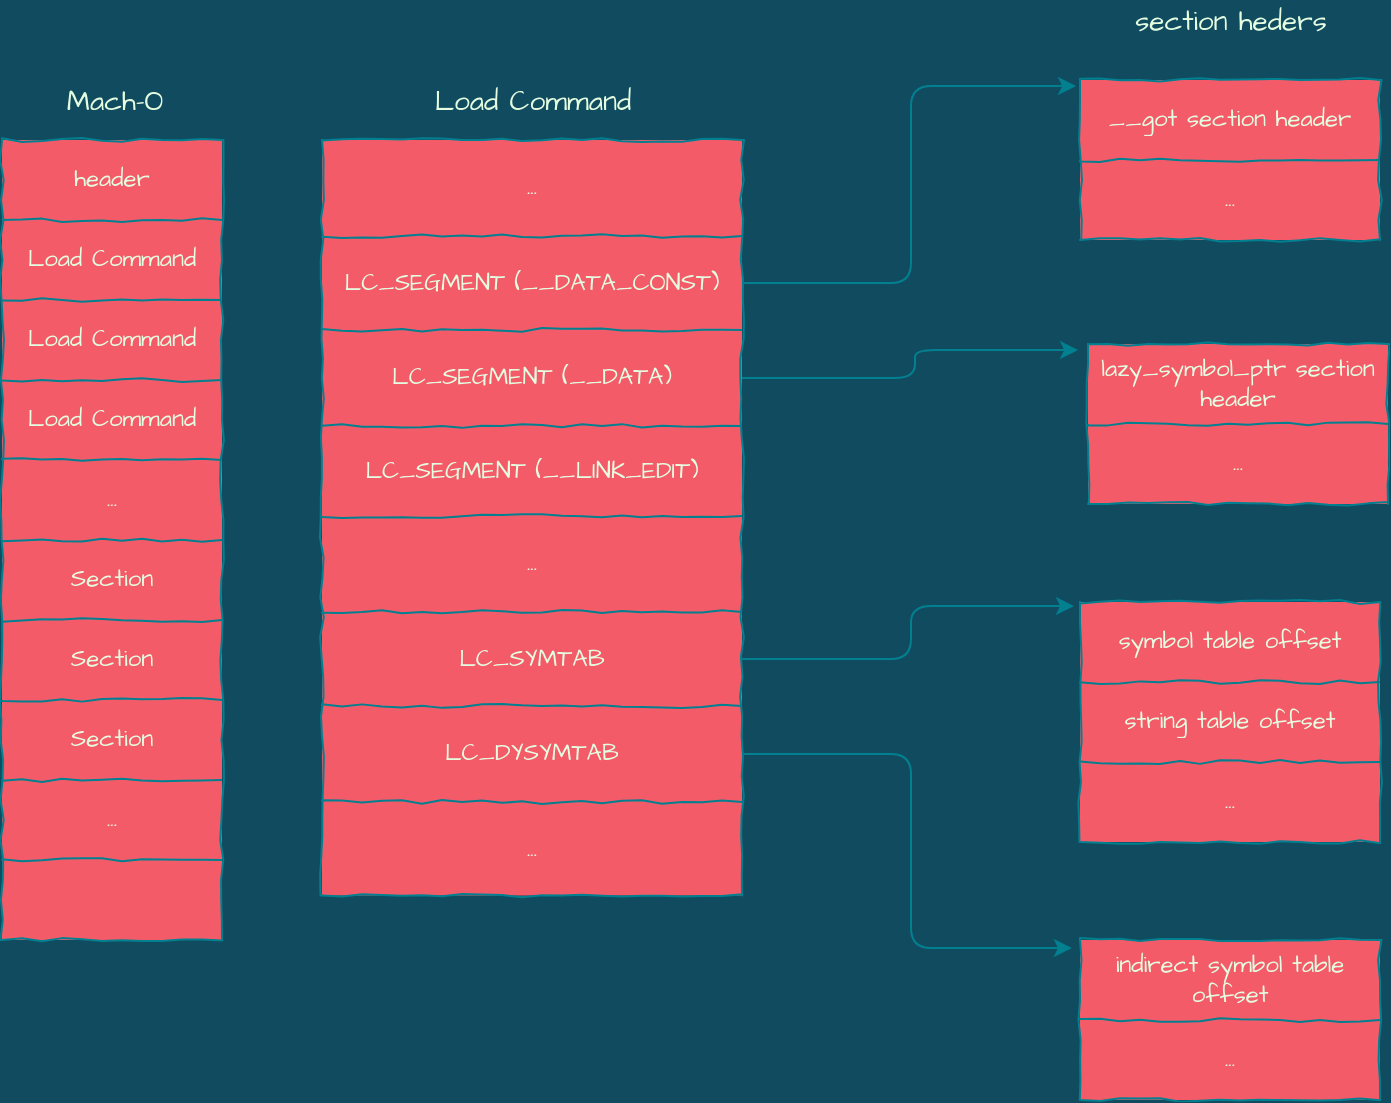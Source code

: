 <mxfile version="14.1.9" type="github" pages="2"><diagram id="kLP2BdOTn0ogQ7rsq4Yj" name="Page-1"><mxGraphModel dx="1176" dy="738" grid="1" gridSize="10" guides="1" tooltips="1" connect="1" arrows="1" fold="1" page="1" pageScale="1" pageWidth="827" pageHeight="1169" background="#114B5F" math="0" shadow="0"><root><mxCell id="0"/><mxCell id="1" parent="0"/><mxCell id="2Gsh4tW_Gu2w8K7v1lou-160" value="" style="shape=table;html=1;whiteSpace=wrap;startSize=0;container=1;collapsible=0;childLayout=tableLayout;comic=1;fillColor=#F45B69;strokeColor=#028090;fontColor=#E4FDE1;fontFamily=Architects Daughter;fontSource=https%3A%2F%2Ffonts.googleapis.com%2Fcss%3Ffamily%3DArchitects%2BDaughter;" parent="1" vertex="1"><mxGeometry x="633" y="262" width="150" height="80" as="geometry"/></mxCell><mxCell id="2Gsh4tW_Gu2w8K7v1lou-161" value="" style="shape=partialRectangle;html=1;whiteSpace=wrap;collapsible=0;dropTarget=0;pointerEvents=0;fillColor=none;top=0;left=0;bottom=0;right=0;points=[[0,0.5],[1,0.5]];portConstraint=eastwest;strokeColor=#028090;fontColor=#E4FDE1;" parent="2Gsh4tW_Gu2w8K7v1lou-160" vertex="1"><mxGeometry width="150" height="40" as="geometry"/></mxCell><mxCell id="2Gsh4tW_Gu2w8K7v1lou-162" value="lazy_symbol_ptr section header" style="shape=partialRectangle;html=1;whiteSpace=wrap;connectable=0;overflow=hidden;fillColor=none;top=0;left=0;bottom=0;right=0;strokeColor=#028090;fontColor=#E4FDE1;fontFamily=Architects Daughter;fontSource=https%3A%2F%2Ffonts.googleapis.com%2Fcss%3Ffamily%3DArchitects%2BDaughter;" parent="2Gsh4tW_Gu2w8K7v1lou-161" vertex="1"><mxGeometry width="150" height="40" as="geometry"/></mxCell><mxCell id="2Gsh4tW_Gu2w8K7v1lou-163" value="" style="shape=partialRectangle;html=1;whiteSpace=wrap;collapsible=0;dropTarget=0;pointerEvents=0;fillColor=none;top=0;left=0;bottom=0;right=0;points=[[0,0.5],[1,0.5]];portConstraint=eastwest;strokeColor=#028090;fontColor=#E4FDE1;" parent="2Gsh4tW_Gu2w8K7v1lou-160" vertex="1"><mxGeometry y="40" width="150" height="40" as="geometry"/></mxCell><mxCell id="2Gsh4tW_Gu2w8K7v1lou-164" value="..." style="shape=partialRectangle;html=1;whiteSpace=wrap;connectable=0;overflow=hidden;fillColor=none;top=0;left=0;bottom=0;right=0;strokeColor=#028090;fontColor=#E4FDE1;fontFamily=Architects Daughter;fontSource=https%3A%2F%2Ffonts.googleapis.com%2Fcss%3Ffamily%3DArchitects%2BDaughter;" parent="2Gsh4tW_Gu2w8K7v1lou-163" vertex="1"><mxGeometry width="150" height="40" as="geometry"/></mxCell><mxCell id="VxuPMkLRMoRYzOiPj_SF-3" value="" style="group" parent="1" vertex="1" connectable="0"><mxGeometry x="250" y="90" width="529" height="550" as="geometry"/></mxCell><mxCell id="2Gsh4tW_Gu2w8K7v1lou-52" value="" style="shape=table;html=1;whiteSpace=wrap;startSize=0;container=1;collapsible=0;childLayout=tableLayout;comic=1;fillColor=#F45B69;strokeColor=#028090;fontColor=#E4FDE1;fontFamily=Architects Daughter;fontSource=https%3A%2F%2Ffonts.googleapis.com%2Fcss%3Ffamily%3DArchitects%2BDaughter;" parent="VxuPMkLRMoRYzOiPj_SF-3" vertex="1"><mxGeometry y="70" width="210" height="377.75" as="geometry"/></mxCell><mxCell id="2Gsh4tW_Gu2w8K7v1lou-53" value="" style="shape=partialRectangle;html=1;whiteSpace=wrap;collapsible=0;dropTarget=0;pointerEvents=0;fillColor=none;top=0;left=0;bottom=0;right=0;points=[[0,0.5],[1,0.5]];portConstraint=eastwest;strokeColor=#028090;fontColor=#E4FDE1;" parent="2Gsh4tW_Gu2w8K7v1lou-52" vertex="1"><mxGeometry width="210" height="48" as="geometry"/></mxCell><mxCell id="2Gsh4tW_Gu2w8K7v1lou-54" value="..." style="shape=partialRectangle;html=1;whiteSpace=wrap;connectable=0;overflow=hidden;fillColor=none;top=0;left=0;bottom=0;right=0;strokeColor=#028090;fontColor=#E4FDE1;fontFamily=Architects Daughter;fontSource=https%3A%2F%2Ffonts.googleapis.com%2Fcss%3Ffamily%3DArchitects%2BDaughter;" parent="2Gsh4tW_Gu2w8K7v1lou-53" vertex="1"><mxGeometry width="210" height="48" as="geometry"/></mxCell><mxCell id="2Gsh4tW_Gu2w8K7v1lou-55" value="" style="shape=partialRectangle;html=1;whiteSpace=wrap;collapsible=0;dropTarget=0;pointerEvents=0;fillColor=none;top=0;left=0;bottom=0;right=0;points=[[0,0.5],[1,0.5]];portConstraint=eastwest;strokeColor=#028090;fontColor=#E4FDE1;" parent="2Gsh4tW_Gu2w8K7v1lou-52" vertex="1"><mxGeometry y="48" width="210" height="47" as="geometry"/></mxCell><mxCell id="2Gsh4tW_Gu2w8K7v1lou-56" value="LC_SEGMENT (__DATA_CONST)" style="shape=partialRectangle;html=1;whiteSpace=wrap;connectable=0;overflow=hidden;fillColor=none;top=0;left=0;bottom=0;right=0;strokeColor=#028090;fontColor=#E4FDE1;fontFamily=Architects Daughter;fontSource=https%3A%2F%2Ffonts.googleapis.com%2Fcss%3Ffamily%3DArchitects%2BDaughter;" parent="2Gsh4tW_Gu2w8K7v1lou-55" vertex="1"><mxGeometry width="210" height="47" as="geometry"/></mxCell><mxCell id="2Gsh4tW_Gu2w8K7v1lou-57" value="" style="shape=partialRectangle;html=1;whiteSpace=wrap;collapsible=0;dropTarget=0;pointerEvents=0;fillColor=none;top=0;left=0;bottom=0;right=0;points=[[0,0.5],[1,0.5]];portConstraint=eastwest;strokeColor=#028090;fontColor=#E4FDE1;" parent="2Gsh4tW_Gu2w8K7v1lou-52" vertex="1"><mxGeometry y="95" width="210" height="48" as="geometry"/></mxCell><mxCell id="2Gsh4tW_Gu2w8K7v1lou-58" value="LC_SEGMENT (__DATA)" style="shape=partialRectangle;html=1;whiteSpace=wrap;connectable=0;overflow=hidden;fillColor=none;top=0;left=0;bottom=0;right=0;strokeColor=#028090;fontColor=#E4FDE1;fontFamily=Architects Daughter;fontSource=https%3A%2F%2Ffonts.googleapis.com%2Fcss%3Ffamily%3DArchitects%2BDaughter;" parent="2Gsh4tW_Gu2w8K7v1lou-57" vertex="1"><mxGeometry width="210" height="48" as="geometry"/></mxCell><mxCell id="2Gsh4tW_Gu2w8K7v1lou-59" value="" style="shape=partialRectangle;html=1;whiteSpace=wrap;collapsible=0;dropTarget=0;pointerEvents=0;fillColor=none;top=0;left=0;bottom=0;right=0;points=[[0,0.5],[1,0.5]];portConstraint=eastwest;strokeColor=#028090;fontColor=#E4FDE1;" parent="2Gsh4tW_Gu2w8K7v1lou-52" vertex="1"><mxGeometry y="143" width="210" height="45" as="geometry"/></mxCell><mxCell id="2Gsh4tW_Gu2w8K7v1lou-60" value="LC_SEGMENT (__LINK_EDIT)" style="shape=partialRectangle;html=1;whiteSpace=wrap;connectable=0;overflow=hidden;fillColor=none;top=0;left=0;bottom=0;right=0;strokeColor=#028090;fontColor=#E4FDE1;fontFamily=Architects Daughter;fontSource=https%3A%2F%2Ffonts.googleapis.com%2Fcss%3Ffamily%3DArchitects%2BDaughter;" parent="2Gsh4tW_Gu2w8K7v1lou-59" vertex="1"><mxGeometry width="210" height="45" as="geometry"/></mxCell><mxCell id="2Gsh4tW_Gu2w8K7v1lou-61" value="" style="shape=partialRectangle;html=1;whiteSpace=wrap;collapsible=0;dropTarget=0;pointerEvents=0;fillColor=none;top=0;left=0;bottom=0;right=0;points=[[0,0.5],[1,0.5]];portConstraint=eastwest;strokeColor=#028090;fontColor=#E4FDE1;" parent="2Gsh4tW_Gu2w8K7v1lou-52" vertex="1"><mxGeometry y="188" width="210" height="48" as="geometry"/></mxCell><mxCell id="2Gsh4tW_Gu2w8K7v1lou-62" value="..." style="shape=partialRectangle;html=1;whiteSpace=wrap;connectable=0;overflow=hidden;fillColor=none;top=0;left=0;bottom=0;right=0;strokeColor=#028090;fontColor=#E4FDE1;fontFamily=Architects Daughter;fontSource=https%3A%2F%2Ffonts.googleapis.com%2Fcss%3Ffamily%3DArchitects%2BDaughter;" parent="2Gsh4tW_Gu2w8K7v1lou-61" vertex="1"><mxGeometry width="210" height="48" as="geometry"/></mxCell><mxCell id="2Gsh4tW_Gu2w8K7v1lou-63" value="" style="shape=partialRectangle;html=1;whiteSpace=wrap;collapsible=0;dropTarget=0;pointerEvents=0;fillColor=none;top=0;left=0;bottom=0;right=0;points=[[0,0.5],[1,0.5]];portConstraint=eastwest;strokeColor=#028090;fontColor=#E4FDE1;" parent="2Gsh4tW_Gu2w8K7v1lou-52" vertex="1"><mxGeometry y="236" width="210" height="47" as="geometry"/></mxCell><mxCell id="2Gsh4tW_Gu2w8K7v1lou-64" value="LC_SYMTAB" style="shape=partialRectangle;html=1;whiteSpace=wrap;connectable=0;overflow=hidden;fillColor=none;top=0;left=0;bottom=0;right=0;strokeColor=#028090;fontColor=#E4FDE1;fontFamily=Architects Daughter;fontSource=https%3A%2F%2Ffonts.googleapis.com%2Fcss%3Ffamily%3DArchitects%2BDaughter;" parent="2Gsh4tW_Gu2w8K7v1lou-63" vertex="1"><mxGeometry width="210" height="47" as="geometry"/></mxCell><mxCell id="2Gsh4tW_Gu2w8K7v1lou-65" value="" style="shape=partialRectangle;html=1;whiteSpace=wrap;collapsible=0;dropTarget=0;pointerEvents=0;fillColor=none;top=0;left=0;bottom=0;right=0;points=[[0,0.5],[1,0.5]];portConstraint=eastwest;strokeColor=#028090;fontColor=#E4FDE1;" parent="2Gsh4tW_Gu2w8K7v1lou-52" vertex="1"><mxGeometry y="283" width="210" height="48" as="geometry"/></mxCell><mxCell id="2Gsh4tW_Gu2w8K7v1lou-66" value="LC_DYSYMTAB" style="shape=partialRectangle;html=1;whiteSpace=wrap;connectable=0;overflow=hidden;fillColor=none;top=0;left=0;bottom=0;right=0;strokeColor=#028090;fontColor=#E4FDE1;fontFamily=Architects Daughter;fontSource=https%3A%2F%2Ffonts.googleapis.com%2Fcss%3Ffamily%3DArchitects%2BDaughter;" parent="2Gsh4tW_Gu2w8K7v1lou-65" vertex="1"><mxGeometry width="210" height="48" as="geometry"/></mxCell><mxCell id="2Gsh4tW_Gu2w8K7v1lou-95" style="shape=partialRectangle;html=1;whiteSpace=wrap;collapsible=0;dropTarget=0;pointerEvents=0;fillColor=none;top=0;left=0;bottom=0;right=0;points=[[0,0.5],[1,0.5]];portConstraint=eastwest;strokeColor=#028090;fontColor=#E4FDE1;" parent="2Gsh4tW_Gu2w8K7v1lou-52" vertex="1"><mxGeometry y="331" width="210" height="47" as="geometry"/></mxCell><mxCell id="2Gsh4tW_Gu2w8K7v1lou-96" value="..." style="shape=partialRectangle;html=1;whiteSpace=wrap;connectable=0;overflow=hidden;fillColor=none;top=0;left=0;bottom=0;right=0;strokeColor=#028090;fontColor=#E4FDE1;fontFamily=Architects Daughter;fontSource=https%3A%2F%2Ffonts.googleapis.com%2Fcss%3Ffamily%3DArchitects%2BDaughter;" parent="2Gsh4tW_Gu2w8K7v1lou-95" vertex="1"><mxGeometry width="210" height="47" as="geometry"/></mxCell><mxCell id="2Gsh4tW_Gu2w8K7v1lou-73" value="Load Command" style="text;html=1;align=center;verticalAlign=middle;resizable=0;points=[];autosize=1;fontFamily=Architects Daughter;fontColor=#E4FDE1;fontSize=14;" parent="VxuPMkLRMoRYzOiPj_SF-3" vertex="1"><mxGeometry x="51" y="40" width="108" height="21" as="geometry"/></mxCell><mxCell id="2Gsh4tW_Gu2w8K7v1lou-106" value="" style="shape=table;html=1;whiteSpace=wrap;startSize=0;container=1;collapsible=0;childLayout=tableLayout;comic=1;fillColor=#F45B69;strokeColor=#028090;fontColor=#E4FDE1;fontFamily=Architects Daughter;fontSource=https%3A%2F%2Ffonts.googleapis.com%2Fcss%3Ffamily%3DArchitects%2BDaughter;" parent="VxuPMkLRMoRYzOiPj_SF-3" vertex="1"><mxGeometry x="379" y="301" width="150" height="120" as="geometry"/></mxCell><mxCell id="2Gsh4tW_Gu2w8K7v1lou-107" value="" style="shape=partialRectangle;html=1;whiteSpace=wrap;collapsible=0;dropTarget=0;pointerEvents=0;fillColor=none;top=0;left=0;bottom=0;right=0;points=[[0,0.5],[1,0.5]];portConstraint=eastwest;strokeColor=#028090;fontColor=#E4FDE1;" parent="2Gsh4tW_Gu2w8K7v1lou-106" vertex="1"><mxGeometry width="150" height="40" as="geometry"/></mxCell><mxCell id="2Gsh4tW_Gu2w8K7v1lou-108" value="symbol table offset" style="shape=partialRectangle;html=1;whiteSpace=wrap;connectable=0;overflow=hidden;fillColor=none;top=0;left=0;bottom=0;right=0;strokeColor=#028090;fontColor=#E4FDE1;fontFamily=Architects Daughter;fontSource=https%3A%2F%2Ffonts.googleapis.com%2Fcss%3Ffamily%3DArchitects%2BDaughter;" parent="2Gsh4tW_Gu2w8K7v1lou-107" vertex="1"><mxGeometry width="150" height="40" as="geometry"/></mxCell><mxCell id="2Gsh4tW_Gu2w8K7v1lou-109" value="" style="shape=partialRectangle;html=1;whiteSpace=wrap;collapsible=0;dropTarget=0;pointerEvents=0;fillColor=none;top=0;left=0;bottom=0;right=0;points=[[0,0.5],[1,0.5]];portConstraint=eastwest;strokeColor=#028090;fontColor=#E4FDE1;" parent="2Gsh4tW_Gu2w8K7v1lou-106" vertex="1"><mxGeometry y="40" width="150" height="40" as="geometry"/></mxCell><mxCell id="2Gsh4tW_Gu2w8K7v1lou-110" value="string table offset" style="shape=partialRectangle;html=1;whiteSpace=wrap;connectable=0;overflow=hidden;fillColor=none;top=0;left=0;bottom=0;right=0;strokeColor=#028090;fontColor=#E4FDE1;fontFamily=Architects Daughter;fontSource=https%3A%2F%2Ffonts.googleapis.com%2Fcss%3Ffamily%3DArchitects%2BDaughter;" parent="2Gsh4tW_Gu2w8K7v1lou-109" vertex="1"><mxGeometry width="150" height="40" as="geometry"/></mxCell><mxCell id="2Gsh4tW_Gu2w8K7v1lou-111" value="" style="shape=partialRectangle;html=1;whiteSpace=wrap;collapsible=0;dropTarget=0;pointerEvents=0;fillColor=none;top=0;left=0;bottom=0;right=0;points=[[0,0.5],[1,0.5]];portConstraint=eastwest;strokeColor=#028090;fontColor=#E4FDE1;" parent="2Gsh4tW_Gu2w8K7v1lou-106" vertex="1"><mxGeometry y="80" width="150" height="40" as="geometry"/></mxCell><mxCell id="2Gsh4tW_Gu2w8K7v1lou-112" value="..." style="shape=partialRectangle;html=1;whiteSpace=wrap;connectable=0;overflow=hidden;fillColor=none;top=0;left=0;bottom=0;right=0;strokeColor=#028090;fontColor=#E4FDE1;fontFamily=Architects Daughter;fontSource=https%3A%2F%2Ffonts.googleapis.com%2Fcss%3Ffamily%3DArchitects%2BDaughter;" parent="2Gsh4tW_Gu2w8K7v1lou-111" vertex="1"><mxGeometry width="150" height="40" as="geometry"/></mxCell><mxCell id="2Gsh4tW_Gu2w8K7v1lou-134" value="" style="shape=table;html=1;whiteSpace=wrap;startSize=0;container=1;collapsible=0;childLayout=tableLayout;comic=1;fillColor=#F45B69;strokeColor=#028090;fontColor=#E4FDE1;fontFamily=Architects Daughter;fontSource=https%3A%2F%2Ffonts.googleapis.com%2Fcss%3Ffamily%3DArchitects%2BDaughter;" parent="VxuPMkLRMoRYzOiPj_SF-3" vertex="1"><mxGeometry x="379" y="470" width="150" height="80" as="geometry"/></mxCell><mxCell id="2Gsh4tW_Gu2w8K7v1lou-135" value="" style="shape=partialRectangle;html=1;whiteSpace=wrap;collapsible=0;dropTarget=0;pointerEvents=0;fillColor=none;top=0;left=0;bottom=0;right=0;points=[[0,0.5],[1,0.5]];portConstraint=eastwest;strokeColor=#028090;fontColor=#E4FDE1;" parent="2Gsh4tW_Gu2w8K7v1lou-134" vertex="1"><mxGeometry width="150" height="40" as="geometry"/></mxCell><mxCell id="2Gsh4tW_Gu2w8K7v1lou-136" value="indirect symbol table offset" style="shape=partialRectangle;html=1;whiteSpace=wrap;connectable=0;overflow=hidden;fillColor=none;top=0;left=0;bottom=0;right=0;strokeColor=#028090;fontColor=#E4FDE1;fontFamily=Architects Daughter;fontSource=https%3A%2F%2Ffonts.googleapis.com%2Fcss%3Ffamily%3DArchitects%2BDaughter;" parent="2Gsh4tW_Gu2w8K7v1lou-135" vertex="1"><mxGeometry width="150" height="40" as="geometry"/></mxCell><mxCell id="2Gsh4tW_Gu2w8K7v1lou-137" value="" style="shape=partialRectangle;html=1;whiteSpace=wrap;collapsible=0;dropTarget=0;pointerEvents=0;fillColor=none;top=0;left=0;bottom=0;right=0;points=[[0,0.5],[1,0.5]];portConstraint=eastwest;strokeColor=#028090;fontColor=#E4FDE1;" parent="2Gsh4tW_Gu2w8K7v1lou-134" vertex="1"><mxGeometry y="40" width="150" height="40" as="geometry"/></mxCell><mxCell id="2Gsh4tW_Gu2w8K7v1lou-138" value="..." style="shape=partialRectangle;html=1;whiteSpace=wrap;connectable=0;overflow=hidden;fillColor=none;top=0;left=0;bottom=0;right=0;strokeColor=#028090;fontColor=#E4FDE1;fontFamily=Architects Daughter;fontSource=https%3A%2F%2Ffonts.googleapis.com%2Fcss%3Ffamily%3DArchitects%2BDaughter;" parent="2Gsh4tW_Gu2w8K7v1lou-137" vertex="1"><mxGeometry width="150" height="40" as="geometry"/></mxCell><mxCell id="2Gsh4tW_Gu2w8K7v1lou-141" style="edgeStyle=orthogonalEdgeStyle;curved=0;rounded=1;sketch=0;orthogonalLoop=1;jettySize=auto;html=1;exitX=1;exitY=0.5;exitDx=0;exitDy=0;entryX=-0.027;entryY=0.1;entryDx=0;entryDy=0;entryPerimeter=0;strokeColor=#028090;fillColor=#F45B69;fontFamily=Architects Daughter;fontSource=https%3A%2F%2Ffonts.googleapis.com%2Fcss%3Ffamily%3DArchitects%2BDaughter;fontColor=#E4FDE1;labelBackgroundColor=#114B5F;" parent="VxuPMkLRMoRYzOiPj_SF-3" source="2Gsh4tW_Gu2w8K7v1lou-65" target="2Gsh4tW_Gu2w8K7v1lou-135" edge="1"><mxGeometry relative="1" as="geometry"/></mxCell><mxCell id="2Gsh4tW_Gu2w8K7v1lou-142" value="" style="shape=table;html=1;whiteSpace=wrap;startSize=0;container=1;collapsible=0;childLayout=tableLayout;comic=1;fillColor=#F45B69;strokeColor=#028090;fontColor=#E4FDE1;fontFamily=Architects Daughter;fontSource=https%3A%2F%2Ffonts.googleapis.com%2Fcss%3Ffamily%3DArchitects%2BDaughter;" parent="VxuPMkLRMoRYzOiPj_SF-3" vertex="1"><mxGeometry x="379" y="40" width="150" height="80" as="geometry"/></mxCell><mxCell id="2Gsh4tW_Gu2w8K7v1lou-143" value="" style="shape=partialRectangle;html=1;whiteSpace=wrap;collapsible=0;dropTarget=0;pointerEvents=0;fillColor=none;top=0;left=0;bottom=0;right=0;points=[[0,0.5],[1,0.5]];portConstraint=eastwest;strokeColor=#028090;fontColor=#E4FDE1;" parent="2Gsh4tW_Gu2w8K7v1lou-142" vertex="1"><mxGeometry width="150" height="40" as="geometry"/></mxCell><mxCell id="2Gsh4tW_Gu2w8K7v1lou-144" value="__got section header" style="shape=partialRectangle;html=1;whiteSpace=wrap;connectable=0;overflow=hidden;fillColor=none;top=0;left=0;bottom=0;right=0;strokeColor=#028090;fontColor=#E4FDE1;fontFamily=Architects Daughter;fontSource=https%3A%2F%2Ffonts.googleapis.com%2Fcss%3Ffamily%3DArchitects%2BDaughter;" parent="2Gsh4tW_Gu2w8K7v1lou-143" vertex="1"><mxGeometry width="150" height="40" as="geometry"/></mxCell><mxCell id="2Gsh4tW_Gu2w8K7v1lou-145" value="" style="shape=partialRectangle;html=1;whiteSpace=wrap;collapsible=0;dropTarget=0;pointerEvents=0;fillColor=none;top=0;left=0;bottom=0;right=0;points=[[0,0.5],[1,0.5]];portConstraint=eastwest;strokeColor=#028090;fontColor=#E4FDE1;" parent="2Gsh4tW_Gu2w8K7v1lou-142" vertex="1"><mxGeometry y="40" width="150" height="40" as="geometry"/></mxCell><mxCell id="2Gsh4tW_Gu2w8K7v1lou-146" value="..." style="shape=partialRectangle;html=1;whiteSpace=wrap;connectable=0;overflow=hidden;fillColor=none;top=0;left=0;bottom=0;right=0;strokeColor=#028090;fontColor=#E4FDE1;fontFamily=Architects Daughter;fontSource=https%3A%2F%2Ffonts.googleapis.com%2Fcss%3Ffamily%3DArchitects%2BDaughter;" parent="2Gsh4tW_Gu2w8K7v1lou-145" vertex="1"><mxGeometry width="150" height="40" as="geometry"/></mxCell><mxCell id="2Gsh4tW_Gu2w8K7v1lou-152" value="section heders" style="text;html=1;align=center;verticalAlign=middle;resizable=0;points=[];autosize=1;fontFamily=Architects Daughter;fontColor=#E4FDE1;fontSize=14;" parent="VxuPMkLRMoRYzOiPj_SF-3" vertex="1"><mxGeometry x="401" width="106" height="21" as="geometry"/></mxCell><mxCell id="ad9JoqVfY1pqHOv-W9It-1" style="edgeStyle=orthogonalEdgeStyle;curved=0;rounded=1;sketch=0;orthogonalLoop=1;jettySize=auto;html=1;exitX=1;exitY=0.5;exitDx=0;exitDy=0;entryX=-0.02;entryY=0.05;entryDx=0;entryDy=0;strokeColor=#028090;fillColor=#F45B69;fontFamily=Architects Daughter;fontSource=https%3A%2F%2Ffonts.googleapis.com%2Fcss%3Ffamily%3DArchitects%2BDaughter;fontColor=#E4FDE1;entryPerimeter=0;labelBackgroundColor=#114B5F;" parent="VxuPMkLRMoRYzOiPj_SF-3" source="2Gsh4tW_Gu2w8K7v1lou-63" target="2Gsh4tW_Gu2w8K7v1lou-107" edge="1"><mxGeometry relative="1" as="geometry"/></mxCell><mxCell id="ad9JoqVfY1pqHOv-W9It-3" style="edgeStyle=orthogonalEdgeStyle;curved=0;rounded=1;sketch=0;orthogonalLoop=1;jettySize=auto;html=1;exitX=1;exitY=0.5;exitDx=0;exitDy=0;entryX=-0.033;entryY=0.075;entryDx=0;entryDy=0;strokeColor=#028090;fillColor=#F45B69;fontFamily=Architects Daughter;fontSource=https%3A%2F%2Ffonts.googleapis.com%2Fcss%3Ffamily%3DArchitects%2BDaughter;fontColor=#E4FDE1;entryPerimeter=0;labelBackgroundColor=#114B5F;" parent="VxuPMkLRMoRYzOiPj_SF-3" source="2Gsh4tW_Gu2w8K7v1lou-57" target="2Gsh4tW_Gu2w8K7v1lou-161" edge="1"><mxGeometry relative="1" as="geometry"/></mxCell><mxCell id="9oApFqxwMHWe4sm1-NYA-7" style="edgeStyle=orthogonalEdgeStyle;curved=0;rounded=1;sketch=0;orthogonalLoop=1;jettySize=auto;html=1;exitX=1;exitY=0.5;exitDx=0;exitDy=0;entryX=-0.013;entryY=0.075;entryDx=0;entryDy=0;entryPerimeter=0;strokeColor=#028090;fillColor=#F45B69;fontColor=#E4FDE1;labelBackgroundColor=#114B5F;" parent="VxuPMkLRMoRYzOiPj_SF-3" source="2Gsh4tW_Gu2w8K7v1lou-55" target="2Gsh4tW_Gu2w8K7v1lou-143" edge="1"><mxGeometry relative="1" as="geometry"/></mxCell><mxCell id="VxuPMkLRMoRYzOiPj_SF-4" value="" style="group" parent="1" vertex="1" connectable="0"><mxGeometry x="90" y="129" width="110" height="431" as="geometry"/></mxCell><mxCell id="2Gsh4tW_Gu2w8K7v1lou-30" value="" style="shape=table;html=1;whiteSpace=wrap;startSize=0;container=1;collapsible=0;childLayout=tableLayout;comic=1;fillColor=#F45B69;strokeColor=#028090;fontColor=#E4FDE1;fontFamily=Architects Daughter;fontSource=https%3A%2F%2Ffonts.googleapis.com%2Fcss%3Ffamily%3DArchitects%2BDaughter;" parent="VxuPMkLRMoRYzOiPj_SF-4" vertex="1"><mxGeometry y="31" width="110" height="400" as="geometry"/></mxCell><mxCell id="2Gsh4tW_Gu2w8K7v1lou-31" value="" style="shape=partialRectangle;html=1;whiteSpace=wrap;collapsible=0;dropTarget=0;pointerEvents=0;fillColor=none;top=0;left=0;bottom=0;right=0;points=[[0,0.5],[1,0.5]];portConstraint=eastwest;strokeColor=#028090;fontColor=#E4FDE1;" parent="2Gsh4tW_Gu2w8K7v1lou-30" vertex="1"><mxGeometry width="110" height="40" as="geometry"/></mxCell><mxCell id="2Gsh4tW_Gu2w8K7v1lou-32" value="header" style="shape=partialRectangle;html=1;whiteSpace=wrap;connectable=0;overflow=hidden;fillColor=none;top=0;left=0;bottom=0;right=0;strokeColor=#028090;fontColor=#E4FDE1;fontFamily=Architects Daughter;fontSource=https%3A%2F%2Ffonts.googleapis.com%2Fcss%3Ffamily%3DArchitects%2BDaughter;" parent="2Gsh4tW_Gu2w8K7v1lou-31" vertex="1"><mxGeometry width="110" height="40" as="geometry"/></mxCell><mxCell id="2Gsh4tW_Gu2w8K7v1lou-33" value="" style="shape=partialRectangle;html=1;whiteSpace=wrap;collapsible=0;dropTarget=0;pointerEvents=0;fillColor=none;top=0;left=0;bottom=0;right=0;points=[[0,0.5],[1,0.5]];portConstraint=eastwest;strokeColor=#028090;fontColor=#E4FDE1;" parent="2Gsh4tW_Gu2w8K7v1lou-30" vertex="1"><mxGeometry y="40" width="110" height="40" as="geometry"/></mxCell><mxCell id="2Gsh4tW_Gu2w8K7v1lou-34" value="Load Command" style="shape=partialRectangle;html=1;whiteSpace=wrap;connectable=0;overflow=hidden;fillColor=none;top=0;left=0;bottom=0;right=0;strokeColor=#028090;fontColor=#E4FDE1;fontFamily=Architects Daughter;fontSource=https%3A%2F%2Ffonts.googleapis.com%2Fcss%3Ffamily%3DArchitects%2BDaughter;" parent="2Gsh4tW_Gu2w8K7v1lou-33" vertex="1"><mxGeometry width="110" height="40" as="geometry"/></mxCell><mxCell id="2Gsh4tW_Gu2w8K7v1lou-35" value="" style="shape=partialRectangle;html=1;whiteSpace=wrap;collapsible=0;dropTarget=0;pointerEvents=0;fillColor=none;top=0;left=0;bottom=0;right=0;points=[[0,0.5],[1,0.5]];portConstraint=eastwest;strokeColor=#028090;fontColor=#E4FDE1;" parent="2Gsh4tW_Gu2w8K7v1lou-30" vertex="1"><mxGeometry y="80" width="110" height="40" as="geometry"/></mxCell><mxCell id="2Gsh4tW_Gu2w8K7v1lou-36" value="Load Command" style="shape=partialRectangle;html=1;whiteSpace=wrap;connectable=0;overflow=hidden;fillColor=none;top=0;left=0;bottom=0;right=0;strokeColor=#028090;fontColor=#E4FDE1;fontFamily=Architects Daughter;fontSource=https%3A%2F%2Ffonts.googleapis.com%2Fcss%3Ffamily%3DArchitects%2BDaughter;" parent="2Gsh4tW_Gu2w8K7v1lou-35" vertex="1"><mxGeometry width="110" height="40" as="geometry"/></mxCell><mxCell id="2Gsh4tW_Gu2w8K7v1lou-37" value="" style="shape=partialRectangle;html=1;whiteSpace=wrap;collapsible=0;dropTarget=0;pointerEvents=0;fillColor=none;top=0;left=0;bottom=0;right=0;points=[[0,0.5],[1,0.5]];portConstraint=eastwest;strokeColor=#028090;fontColor=#E4FDE1;" parent="2Gsh4tW_Gu2w8K7v1lou-30" vertex="1"><mxGeometry y="120" width="110" height="40" as="geometry"/></mxCell><mxCell id="2Gsh4tW_Gu2w8K7v1lou-38" value="Load Command" style="shape=partialRectangle;html=1;whiteSpace=wrap;connectable=0;overflow=hidden;fillColor=none;top=0;left=0;bottom=0;right=0;strokeColor=#028090;fontColor=#E4FDE1;fontFamily=Architects Daughter;fontSource=https%3A%2F%2Ffonts.googleapis.com%2Fcss%3Ffamily%3DArchitects%2BDaughter;" parent="2Gsh4tW_Gu2w8K7v1lou-37" vertex="1"><mxGeometry width="110" height="40" as="geometry"/></mxCell><mxCell id="2Gsh4tW_Gu2w8K7v1lou-39" value="" style="shape=partialRectangle;html=1;whiteSpace=wrap;collapsible=0;dropTarget=0;pointerEvents=0;fillColor=none;top=0;left=0;bottom=0;right=0;points=[[0,0.5],[1,0.5]];portConstraint=eastwest;strokeColor=#028090;fontColor=#E4FDE1;" parent="2Gsh4tW_Gu2w8K7v1lou-30" vertex="1"><mxGeometry y="160" width="110" height="40" as="geometry"/></mxCell><mxCell id="2Gsh4tW_Gu2w8K7v1lou-40" value="..." style="shape=partialRectangle;html=1;whiteSpace=wrap;connectable=0;overflow=hidden;fillColor=none;top=0;left=0;bottom=0;right=0;strokeColor=#028090;fontColor=#E4FDE1;fontFamily=Architects Daughter;fontSource=https%3A%2F%2Ffonts.googleapis.com%2Fcss%3Ffamily%3DArchitects%2BDaughter;" parent="2Gsh4tW_Gu2w8K7v1lou-39" vertex="1"><mxGeometry width="110" height="40" as="geometry"/></mxCell><mxCell id="2Gsh4tW_Gu2w8K7v1lou-41" value="" style="shape=partialRectangle;html=1;whiteSpace=wrap;collapsible=0;dropTarget=0;pointerEvents=0;fillColor=none;top=0;left=0;bottom=0;right=0;points=[[0,0.5],[1,0.5]];portConstraint=eastwest;strokeColor=#028090;fontColor=#E4FDE1;" parent="2Gsh4tW_Gu2w8K7v1lou-30" vertex="1"><mxGeometry y="200" width="110" height="40" as="geometry"/></mxCell><mxCell id="2Gsh4tW_Gu2w8K7v1lou-42" value="Section" style="shape=partialRectangle;html=1;whiteSpace=wrap;connectable=0;overflow=hidden;fillColor=none;top=0;left=0;bottom=0;right=0;strokeColor=#028090;fontColor=#E4FDE1;fontFamily=Architects Daughter;fontSource=https%3A%2F%2Ffonts.googleapis.com%2Fcss%3Ffamily%3DArchitects%2BDaughter;" parent="2Gsh4tW_Gu2w8K7v1lou-41" vertex="1"><mxGeometry width="110" height="40" as="geometry"/></mxCell><mxCell id="2Gsh4tW_Gu2w8K7v1lou-43" value="" style="shape=partialRectangle;html=1;whiteSpace=wrap;collapsible=0;dropTarget=0;pointerEvents=0;fillColor=none;top=0;left=0;bottom=0;right=0;points=[[0,0.5],[1,0.5]];portConstraint=eastwest;strokeColor=#028090;fontColor=#E4FDE1;" parent="2Gsh4tW_Gu2w8K7v1lou-30" vertex="1"><mxGeometry y="240" width="110" height="40" as="geometry"/></mxCell><mxCell id="2Gsh4tW_Gu2w8K7v1lou-44" value="Section" style="shape=partialRectangle;html=1;whiteSpace=wrap;connectable=0;overflow=hidden;fillColor=none;top=0;left=0;bottom=0;right=0;strokeColor=#028090;fontColor=#E4FDE1;fontFamily=Architects Daughter;fontSource=https%3A%2F%2Ffonts.googleapis.com%2Fcss%3Ffamily%3DArchitects%2BDaughter;" parent="2Gsh4tW_Gu2w8K7v1lou-43" vertex="1"><mxGeometry width="110" height="40" as="geometry"/></mxCell><mxCell id="2Gsh4tW_Gu2w8K7v1lou-45" value="" style="shape=partialRectangle;html=1;whiteSpace=wrap;collapsible=0;dropTarget=0;pointerEvents=0;fillColor=none;top=0;left=0;bottom=0;right=0;points=[[0,0.5],[1,0.5]];portConstraint=eastwest;strokeColor=#028090;fontColor=#E4FDE1;" parent="2Gsh4tW_Gu2w8K7v1lou-30" vertex="1"><mxGeometry y="280" width="110" height="40" as="geometry"/></mxCell><mxCell id="2Gsh4tW_Gu2w8K7v1lou-46" value="Section" style="shape=partialRectangle;html=1;whiteSpace=wrap;connectable=0;overflow=hidden;fillColor=none;top=0;left=0;bottom=0;right=0;strokeColor=#028090;fontColor=#E4FDE1;fontFamily=Architects Daughter;fontSource=https%3A%2F%2Ffonts.googleapis.com%2Fcss%3Ffamily%3DArchitects%2BDaughter;" parent="2Gsh4tW_Gu2w8K7v1lou-45" vertex="1"><mxGeometry width="110" height="40" as="geometry"/></mxCell><mxCell id="2Gsh4tW_Gu2w8K7v1lou-47" value="" style="shape=partialRectangle;html=1;whiteSpace=wrap;collapsible=0;dropTarget=0;pointerEvents=0;fillColor=none;top=0;left=0;bottom=0;right=0;points=[[0,0.5],[1,0.5]];portConstraint=eastwest;strokeColor=#028090;fontColor=#E4FDE1;" parent="2Gsh4tW_Gu2w8K7v1lou-30" vertex="1"><mxGeometry y="320" width="110" height="40" as="geometry"/></mxCell><mxCell id="2Gsh4tW_Gu2w8K7v1lou-48" value="..." style="shape=partialRectangle;html=1;whiteSpace=wrap;connectable=0;overflow=hidden;fillColor=none;top=0;left=0;bottom=0;right=0;strokeColor=#028090;fontColor=#E4FDE1;fontFamily=Architects Daughter;fontSource=https%3A%2F%2Ffonts.googleapis.com%2Fcss%3Ffamily%3DArchitects%2BDaughter;" parent="2Gsh4tW_Gu2w8K7v1lou-47" vertex="1"><mxGeometry width="110" height="40" as="geometry"/></mxCell><mxCell id="2Gsh4tW_Gu2w8K7v1lou-49" value="" style="shape=partialRectangle;html=1;whiteSpace=wrap;collapsible=0;dropTarget=0;pointerEvents=0;fillColor=none;top=0;left=0;bottom=0;right=0;points=[[0,0.5],[1,0.5]];portConstraint=eastwest;strokeColor=#028090;fontColor=#E4FDE1;" parent="2Gsh4tW_Gu2w8K7v1lou-30" vertex="1"><mxGeometry y="360" width="110" height="40" as="geometry"/></mxCell><mxCell id="2Gsh4tW_Gu2w8K7v1lou-50" value="" style="shape=partialRectangle;html=1;whiteSpace=wrap;connectable=0;overflow=hidden;fillColor=none;top=0;left=0;bottom=0;right=0;strokeColor=#028090;fontColor=#E4FDE1;fontFamily=Architects Daughter;fontSource=https%3A%2F%2Ffonts.googleapis.com%2Fcss%3Ffamily%3DArchitects%2BDaughter;" parent="2Gsh4tW_Gu2w8K7v1lou-49" vertex="1"><mxGeometry width="110" height="40" as="geometry"/></mxCell><mxCell id="2Gsh4tW_Gu2w8K7v1lou-51" value="&lt;font face=&quot;Architects Daughter&quot; data-font-src=&quot;https://fonts.googleapis.com/css?family=Architects+Daughter&quot; style=&quot;font-size: 14px;&quot;&gt;Mach-O&lt;/font&gt;" style="text;html=1;align=center;verticalAlign=middle;resizable=0;points=[];autosize=1;fontColor=#E4FDE1;fontSize=14;" parent="VxuPMkLRMoRYzOiPj_SF-4" vertex="1"><mxGeometry x="27" width="58" height="22" as="geometry"/></mxCell></root></mxGraphModel></diagram><diagram id="sKZW60PV3cUoFSLiOSq4" name="Page-2"><mxGraphModel dx="1176" dy="738" grid="1" gridSize="10" guides="1" tooltips="1" connect="1" arrows="1" fold="1" page="1" pageScale="1" pageWidth="827" pageHeight="1169" background="#114B5F" math="0" shadow="0"><root><mxCell id="YcNe39R3D3S5rr6-rrE4-0"/><mxCell id="YcNe39R3D3S5rr6-rrE4-1" parent="YcNe39R3D3S5rr6-rrE4-0"/></root></mxGraphModel></diagram></mxfile>